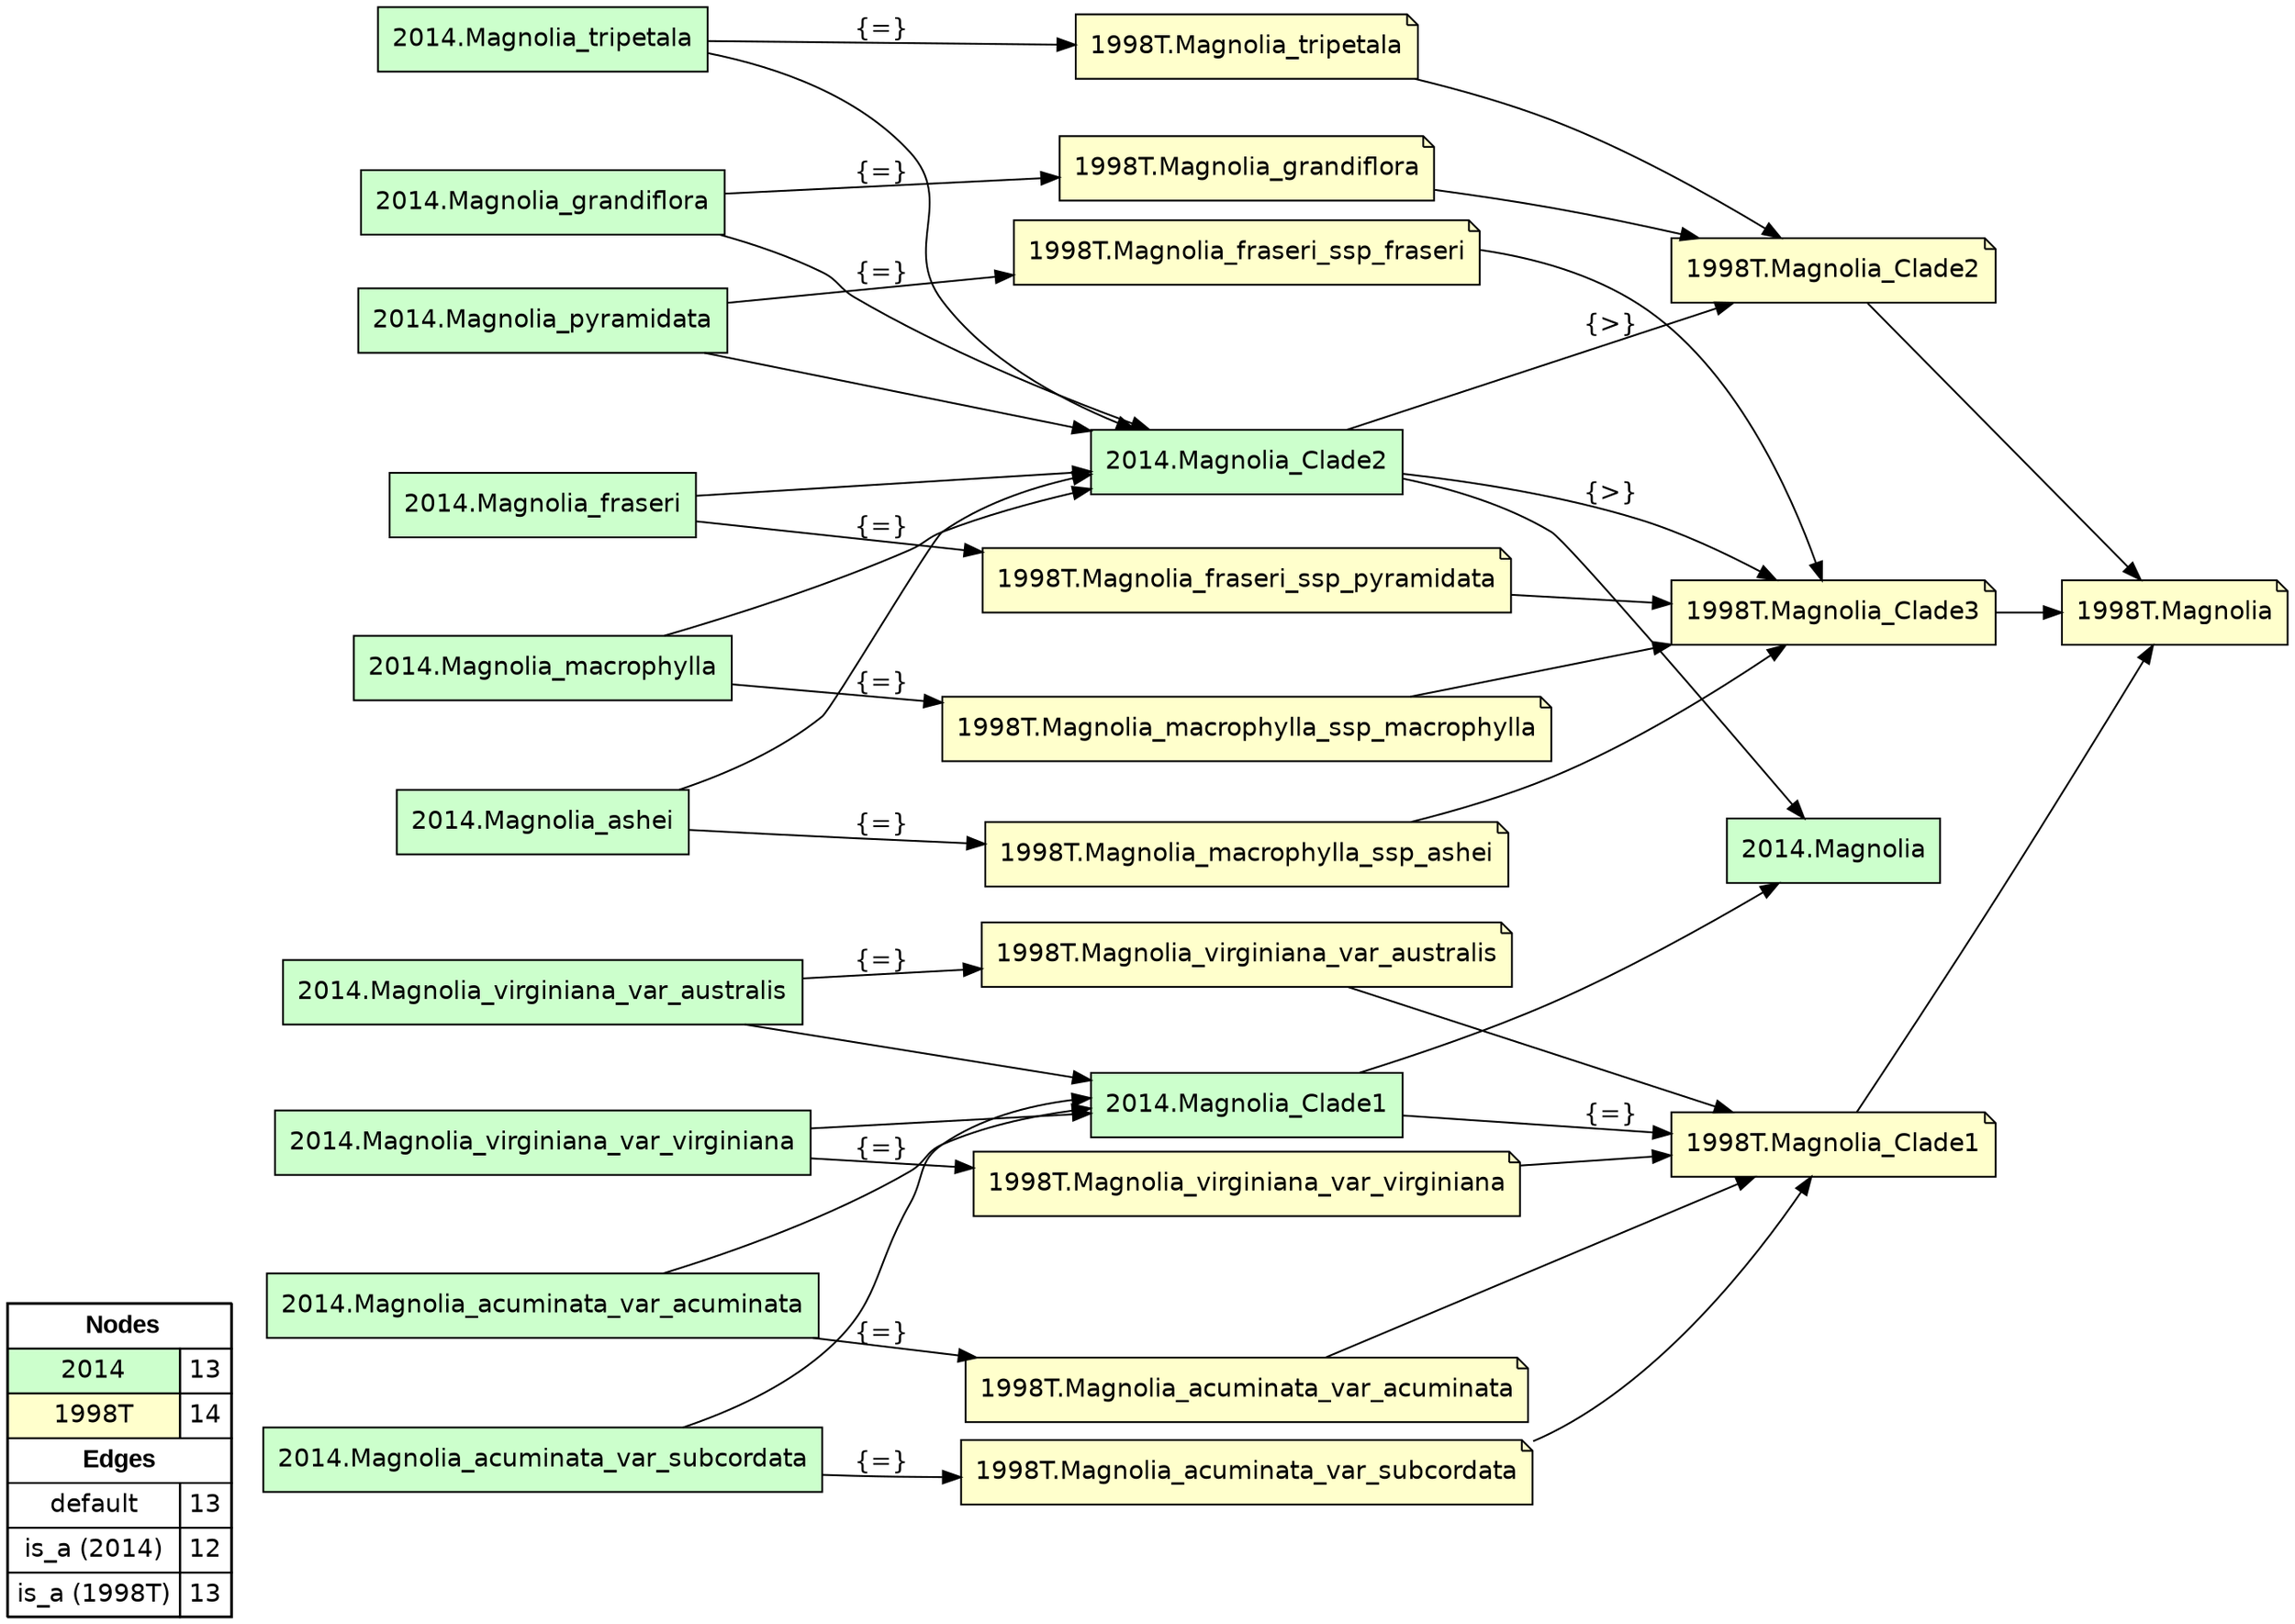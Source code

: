 digraph{
rankdir=LR
node[shape=circle style=filled fillcolor="#FFFFFF"] 
node[shape=box style=filled fillcolor="#CCFFCC" fontname="helvetica"] 
"2014.Magnolia_tripetala"
"2014.Magnolia_fraseri"
"2014.Magnolia_acuminata_var_subcordata"
"2014.Magnolia_grandiflora"
"2014.Magnolia_virginiana_var_australis"
"2014.Magnolia_Clade2"
"2014.Magnolia_Clade1"
"2014.Magnolia_macrophylla"
"2014.Magnolia_ashei"
"2014.Magnolia_acuminata_var_acuminata"
"2014.Magnolia"
"2014.Magnolia_virginiana_var_virginiana"
"2014.Magnolia_pyramidata"
node[shape=circle style=filled fillcolor="#FFFFFF"] 
node[shape=note style=filled fillcolor="#FFFFCC" fontname="helvetica"] 
"1998T.Magnolia_fraseri_ssp_pyramidata"
"1998T.Magnolia_macrophylla_ssp_macrophylla"
"1998T.Magnolia_acuminata_var_subcordata"
"1998T.Magnolia_tripetala"
"1998T.Magnolia_virginiana_var_virginiana"
"1998T.Magnolia_Clade1"
"1998T.Magnolia_Clade2"
"1998T.Magnolia_Clade3"
"1998T.Magnolia_fraseri_ssp_fraseri"
"1998T.Magnolia_macrophylla_ssp_ashei"
"1998T.Magnolia_grandiflora"
"1998T.Magnolia"
"1998T.Magnolia_virginiana_var_australis"
"1998T.Magnolia_acuminata_var_acuminata"
edge[style=solid color="#000000" constraint=true penwidth=1 dir=forward]
edge[style=solid color="#000000" constraint=true penwidth=1 dir=forward]
"2014.Magnolia_macrophylla" -> "1998T.Magnolia_macrophylla_ssp_macrophylla" [label="{=}"]
"2014.Magnolia_Clade2" -> "1998T.Magnolia_Clade3" [label="{>}"]
"2014.Magnolia_Clade2" -> "1998T.Magnolia_Clade2" [label="{>}"]
"2014.Magnolia_fraseri" -> "1998T.Magnolia_fraseri_ssp_pyramidata" [label="{=}"]
"2014.Magnolia_tripetala" -> "1998T.Magnolia_tripetala" [label="{=}"]
"2014.Magnolia_acuminata_var_acuminata" -> "1998T.Magnolia_acuminata_var_acuminata" [label="{=}"]
"2014.Magnolia_acuminata_var_subcordata" -> "1998T.Magnolia_acuminata_var_subcordata" [label="{=}"]
"2014.Magnolia_virginiana_var_australis" -> "1998T.Magnolia_virginiana_var_australis" [label="{=}"]
"2014.Magnolia_grandiflora" -> "1998T.Magnolia_grandiflora" [label="{=}"]
"2014.Magnolia_virginiana_var_virginiana" -> "1998T.Magnolia_virginiana_var_virginiana" [label="{=}"]
"2014.Magnolia_pyramidata" -> "1998T.Magnolia_fraseri_ssp_fraseri" [label="{=}"]
"2014.Magnolia_Clade1" -> "1998T.Magnolia_Clade1" [label="{=}"]
"2014.Magnolia_ashei" -> "1998T.Magnolia_macrophylla_ssp_ashei" [label="{=}"]
edge[style=solid color="#000000" constraint=true penwidth=1 dir=forward]
edge[style=solid color="#000000" constraint=true penwidth=1 dir=forward]
"2014.Magnolia_fraseri" -> "2014.Magnolia_Clade2"
"2014.Magnolia_Clade2" -> "2014.Magnolia"
"2014.Magnolia_pyramidata" -> "2014.Magnolia_Clade2"
"2014.Magnolia_tripetala" -> "2014.Magnolia_Clade2"
"2014.Magnolia_macrophylla" -> "2014.Magnolia_Clade2"
"2014.Magnolia_virginiana_var_australis" -> "2014.Magnolia_Clade1"
"2014.Magnolia_acuminata_var_acuminata" -> "2014.Magnolia_Clade1"
"2014.Magnolia_virginiana_var_virginiana" -> "2014.Magnolia_Clade1"
"2014.Magnolia_grandiflora" -> "2014.Magnolia_Clade2"
"2014.Magnolia_ashei" -> "2014.Magnolia_Clade2"
"2014.Magnolia_acuminata_var_subcordata" -> "2014.Magnolia_Clade1"
"2014.Magnolia_Clade1" -> "2014.Magnolia"
edge[style=solid color="#000000" constraint=true penwidth=1 dir=forward]
edge[style=solid color="#000000" constraint=true penwidth=1 dir=forward]
"1998T.Magnolia_tripetala" -> "1998T.Magnolia_Clade2"
"1998T.Magnolia_Clade3" -> "1998T.Magnolia"
"1998T.Magnolia_virginiana_var_virginiana" -> "1998T.Magnolia_Clade1"
"1998T.Magnolia_virginiana_var_australis" -> "1998T.Magnolia_Clade1"
"1998T.Magnolia_Clade2" -> "1998T.Magnolia"
"1998T.Magnolia_Clade1" -> "1998T.Magnolia"
"1998T.Magnolia_grandiflora" -> "1998T.Magnolia_Clade2"
"1998T.Magnolia_acuminata_var_subcordata" -> "1998T.Magnolia_Clade1"
"1998T.Magnolia_fraseri_ssp_pyramidata" -> "1998T.Magnolia_Clade3"
"1998T.Magnolia_macrophylla_ssp_ashei" -> "1998T.Magnolia_Clade3"
"1998T.Magnolia_fraseri_ssp_fraseri" -> "1998T.Magnolia_Clade3"
"1998T.Magnolia_macrophylla_ssp_macrophylla" -> "1998T.Magnolia_Clade3"
"1998T.Magnolia_acuminata_var_acuminata" -> "1998T.Magnolia_Clade1"
edge[style=solid color="#000000" constraint=true penwidth=1 dir=forward]
edge[style=dashed color="#AA00FF" constraint=true penwidth=2 dir=both]
node[shape=box] 
{rank=source Legend [fillcolor= white margin=0 label=< 
 <TABLE BORDER="0" CELLBORDER="1" CELLSPACING="0" CELLPADDING="4"> 
<TR> <TD COLSPAN="2"><font face="Arial Black"> Nodes</font></TD> </TR> 
<TR> 
 <TD bgcolor="#CCFFCC" fontname="helvetica">2014</TD> 
 <TD>13</TD> 
 </TR> 
<TR> 
 <TD bgcolor="#FFFFCC" fontname="helvetica">1998T</TD> 
 <TD>14</TD> 
 </TR> 
<TR> <TD COLSPAN="2"><font face = "Arial Black"> Edges </font></TD> </TR> 
<TR> 
 <TD><font color ="#000000">default</font></TD><TD>13</TD>
</TR>
<TR> 
 <TD><font color ="#000000">is_a (2014)</font></TD><TD>12</TD>
</TR>
<TR> 
 <TD><font color ="#000000">is_a (1998T)</font></TD><TD>13</TD>
</TR>
</TABLE> 
 >] } 
}